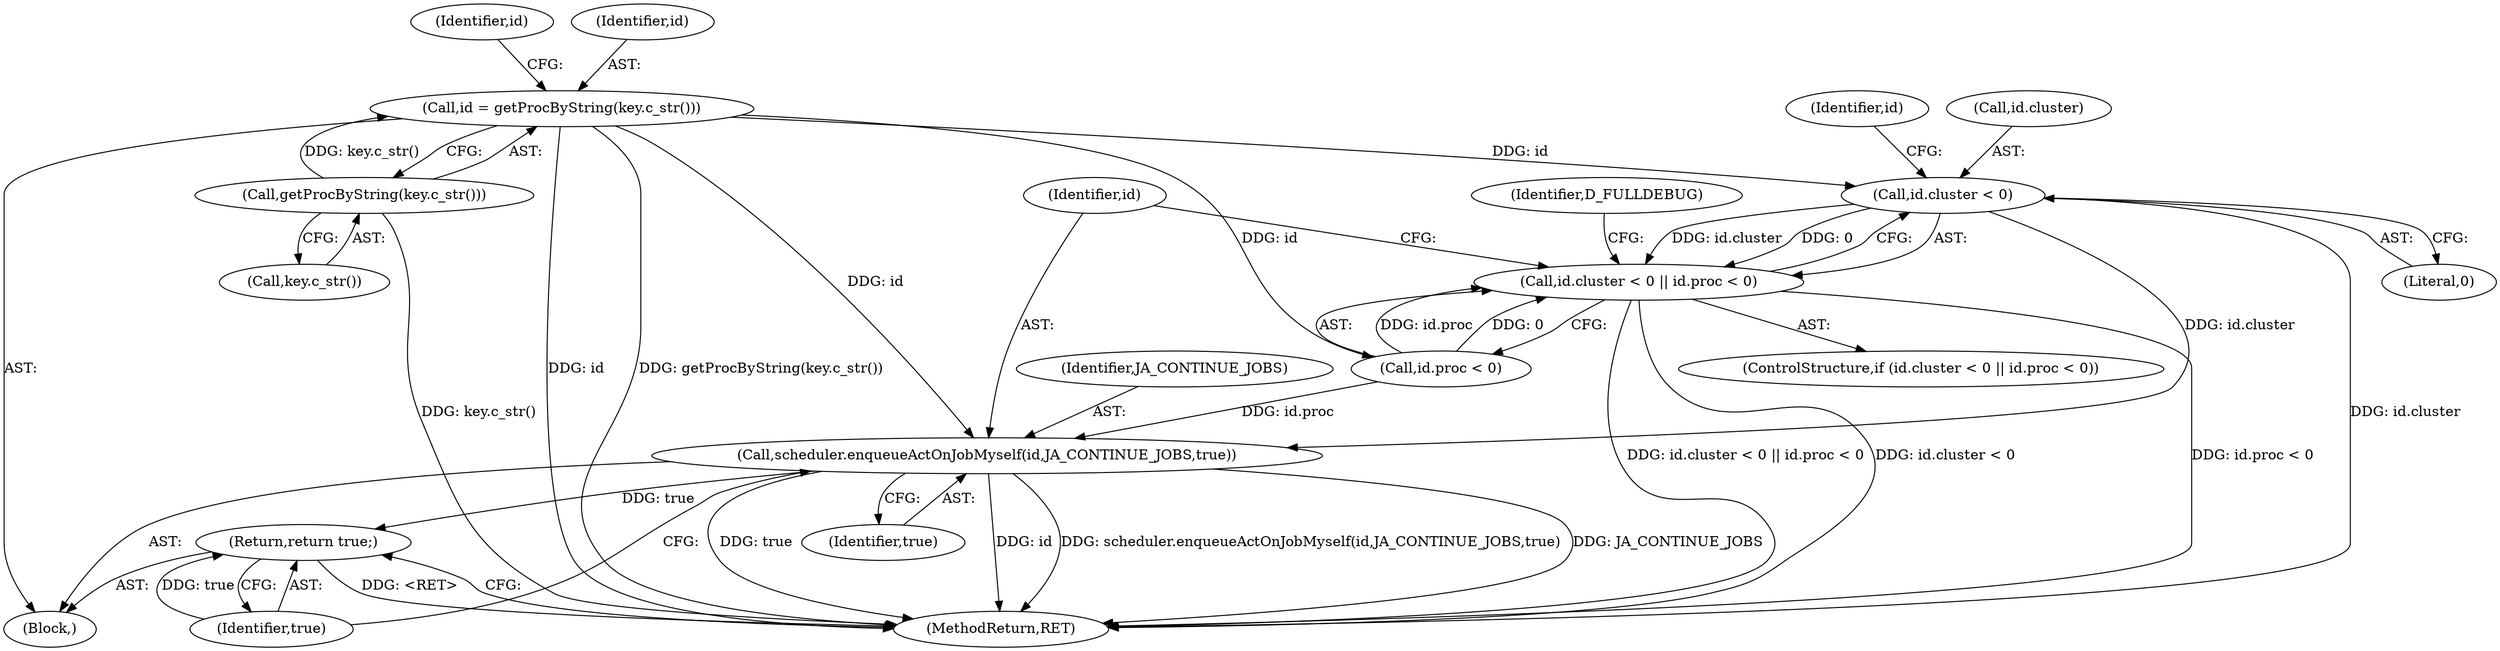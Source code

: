 digraph "1_htcondor_8f9b304c4f6c0a98dafa61b2c0e4beb3b70e4c84_0@del" {
"1000113" [label="(Call,id.cluster < 0)"];
"1000107" [label="(Call,id = getProcByString(key.c_str()))"];
"1000109" [label="(Call,getProcByString(key.c_str()))"];
"1000112" [label="(Call,id.cluster < 0 || id.proc < 0)"];
"1000133" [label="(Call,scheduler.enqueueActOnJobMyself(id,JA_CONTINUE_JOBS,true))"];
"1000137" [label="(Return,return true;)"];
"1000105" [label="(Block,)"];
"1000113" [label="(Call,id.cluster < 0)"];
"1000139" [label="(MethodReturn,RET)"];
"1000125" [label="(Identifier,D_FULLDEBUG)"];
"1000111" [label="(ControlStructure,if (id.cluster < 0 || id.proc < 0))"];
"1000136" [label="(Identifier,true)"];
"1000135" [label="(Identifier,JA_CONTINUE_JOBS)"];
"1000110" [label="(Call,key.c_str())"];
"1000133" [label="(Call,scheduler.enqueueActOnJobMyself(id,JA_CONTINUE_JOBS,true))"];
"1000115" [label="(Identifier,id)"];
"1000137" [label="(Return,return true;)"];
"1000117" [label="(Literal,0)"];
"1000107" [label="(Call,id = getProcByString(key.c_str()))"];
"1000134" [label="(Identifier,id)"];
"1000108" [label="(Identifier,id)"];
"1000138" [label="(Identifier,true)"];
"1000120" [label="(Identifier,id)"];
"1000118" [label="(Call,id.proc < 0)"];
"1000114" [label="(Call,id.cluster)"];
"1000109" [label="(Call,getProcByString(key.c_str()))"];
"1000112" [label="(Call,id.cluster < 0 || id.proc < 0)"];
"1000113" -> "1000112"  [label="AST: "];
"1000113" -> "1000117"  [label="CFG: "];
"1000114" -> "1000113"  [label="AST: "];
"1000117" -> "1000113"  [label="AST: "];
"1000120" -> "1000113"  [label="CFG: "];
"1000112" -> "1000113"  [label="CFG: "];
"1000113" -> "1000139"  [label="DDG: id.cluster"];
"1000113" -> "1000112"  [label="DDG: id.cluster"];
"1000113" -> "1000112"  [label="DDG: 0"];
"1000107" -> "1000113"  [label="DDG: id"];
"1000113" -> "1000133"  [label="DDG: id.cluster"];
"1000107" -> "1000105"  [label="AST: "];
"1000107" -> "1000109"  [label="CFG: "];
"1000108" -> "1000107"  [label="AST: "];
"1000109" -> "1000107"  [label="AST: "];
"1000115" -> "1000107"  [label="CFG: "];
"1000107" -> "1000139"  [label="DDG: id"];
"1000107" -> "1000139"  [label="DDG: getProcByString(key.c_str())"];
"1000109" -> "1000107"  [label="DDG: key.c_str()"];
"1000107" -> "1000118"  [label="DDG: id"];
"1000107" -> "1000133"  [label="DDG: id"];
"1000109" -> "1000110"  [label="CFG: "];
"1000110" -> "1000109"  [label="AST: "];
"1000109" -> "1000139"  [label="DDG: key.c_str()"];
"1000112" -> "1000111"  [label="AST: "];
"1000112" -> "1000118"  [label="CFG: "];
"1000118" -> "1000112"  [label="AST: "];
"1000125" -> "1000112"  [label="CFG: "];
"1000134" -> "1000112"  [label="CFG: "];
"1000112" -> "1000139"  [label="DDG: id.proc < 0"];
"1000112" -> "1000139"  [label="DDG: id.cluster < 0 || id.proc < 0"];
"1000112" -> "1000139"  [label="DDG: id.cluster < 0"];
"1000118" -> "1000112"  [label="DDG: id.proc"];
"1000118" -> "1000112"  [label="DDG: 0"];
"1000133" -> "1000105"  [label="AST: "];
"1000133" -> "1000136"  [label="CFG: "];
"1000134" -> "1000133"  [label="AST: "];
"1000135" -> "1000133"  [label="AST: "];
"1000136" -> "1000133"  [label="AST: "];
"1000138" -> "1000133"  [label="CFG: "];
"1000133" -> "1000139"  [label="DDG: true"];
"1000133" -> "1000139"  [label="DDG: id"];
"1000133" -> "1000139"  [label="DDG: scheduler.enqueueActOnJobMyself(id,JA_CONTINUE_JOBS,true)"];
"1000133" -> "1000139"  [label="DDG: JA_CONTINUE_JOBS"];
"1000118" -> "1000133"  [label="DDG: id.proc"];
"1000133" -> "1000137"  [label="DDG: true"];
"1000137" -> "1000105"  [label="AST: "];
"1000137" -> "1000138"  [label="CFG: "];
"1000138" -> "1000137"  [label="AST: "];
"1000139" -> "1000137"  [label="CFG: "];
"1000137" -> "1000139"  [label="DDG: <RET>"];
"1000138" -> "1000137"  [label="DDG: true"];
}

